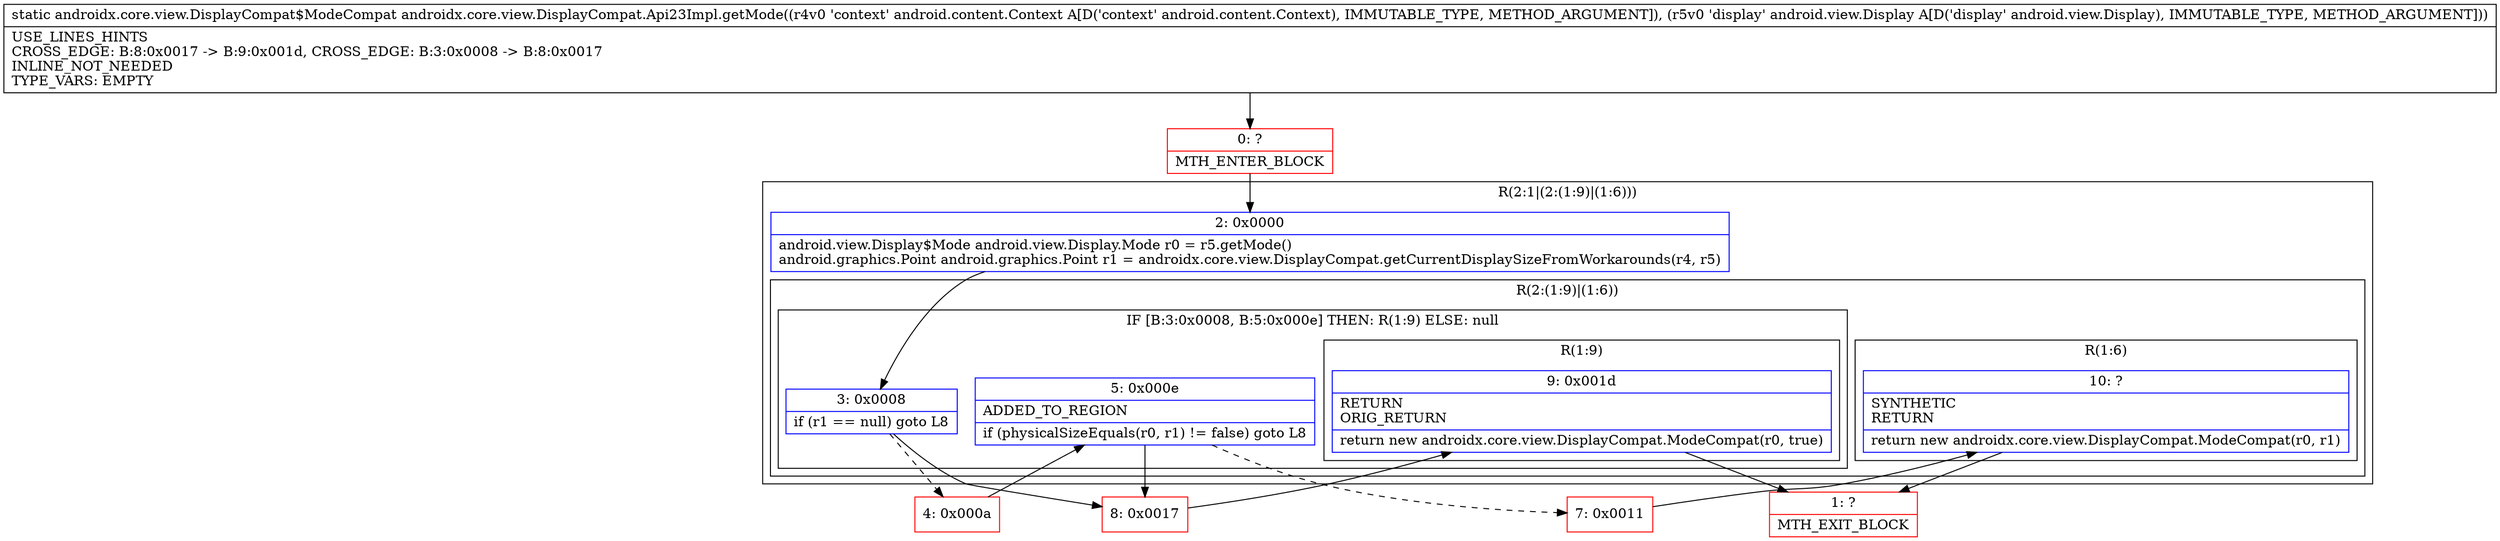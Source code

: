 digraph "CFG forandroidx.core.view.DisplayCompat.Api23Impl.getMode(Landroid\/content\/Context;Landroid\/view\/Display;)Landroidx\/core\/view\/DisplayCompat$ModeCompat;" {
subgraph cluster_Region_164635398 {
label = "R(2:1|(2:(1:9)|(1:6)))";
node [shape=record,color=blue];
Node_2 [shape=record,label="{2\:\ 0x0000|android.view.Display$Mode android.view.Display.Mode r0 = r5.getMode()\landroid.graphics.Point android.graphics.Point r1 = androidx.core.view.DisplayCompat.getCurrentDisplaySizeFromWorkarounds(r4, r5)\l}"];
subgraph cluster_Region_316750129 {
label = "R(2:(1:9)|(1:6))";
node [shape=record,color=blue];
subgraph cluster_IfRegion_1672107619 {
label = "IF [B:3:0x0008, B:5:0x000e] THEN: R(1:9) ELSE: null";
node [shape=record,color=blue];
Node_3 [shape=record,label="{3\:\ 0x0008|if (r1 == null) goto L8\l}"];
Node_5 [shape=record,label="{5\:\ 0x000e|ADDED_TO_REGION\l|if (physicalSizeEquals(r0, r1) != false) goto L8\l}"];
subgraph cluster_Region_1273479843 {
label = "R(1:9)";
node [shape=record,color=blue];
Node_9 [shape=record,label="{9\:\ 0x001d|RETURN\lORIG_RETURN\l|return new androidx.core.view.DisplayCompat.ModeCompat(r0, true)\l}"];
}
}
subgraph cluster_Region_683686401 {
label = "R(1:6)";
node [shape=record,color=blue];
Node_10 [shape=record,label="{10\:\ ?|SYNTHETIC\lRETURN\l|return new androidx.core.view.DisplayCompat.ModeCompat(r0, r1)\l}"];
}
}
}
Node_0 [shape=record,color=red,label="{0\:\ ?|MTH_ENTER_BLOCK\l}"];
Node_4 [shape=record,color=red,label="{4\:\ 0x000a}"];
Node_7 [shape=record,color=red,label="{7\:\ 0x0011}"];
Node_1 [shape=record,color=red,label="{1\:\ ?|MTH_EXIT_BLOCK\l}"];
Node_8 [shape=record,color=red,label="{8\:\ 0x0017}"];
MethodNode[shape=record,label="{static androidx.core.view.DisplayCompat$ModeCompat androidx.core.view.DisplayCompat.Api23Impl.getMode((r4v0 'context' android.content.Context A[D('context' android.content.Context), IMMUTABLE_TYPE, METHOD_ARGUMENT]), (r5v0 'display' android.view.Display A[D('display' android.view.Display), IMMUTABLE_TYPE, METHOD_ARGUMENT]))  | USE_LINES_HINTS\lCROSS_EDGE: B:8:0x0017 \-\> B:9:0x001d, CROSS_EDGE: B:3:0x0008 \-\> B:8:0x0017\lINLINE_NOT_NEEDED\lTYPE_VARS: EMPTY\l}"];
MethodNode -> Node_0;Node_2 -> Node_3;
Node_3 -> Node_4[style=dashed];
Node_3 -> Node_8;
Node_5 -> Node_7[style=dashed];
Node_5 -> Node_8;
Node_9 -> Node_1;
Node_10 -> Node_1;
Node_0 -> Node_2;
Node_4 -> Node_5;
Node_7 -> Node_10;
Node_8 -> Node_9;
}

